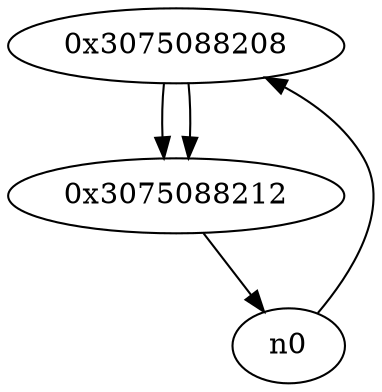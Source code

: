 digraph G{
/* nodes */
  n1 [label="0x3075088208"]
  n2 [label="0x3075088212"]
/* edges */
n1 -> n2;
n0 -> n1;
n2 -> n0;
n1 -> n2;
}
